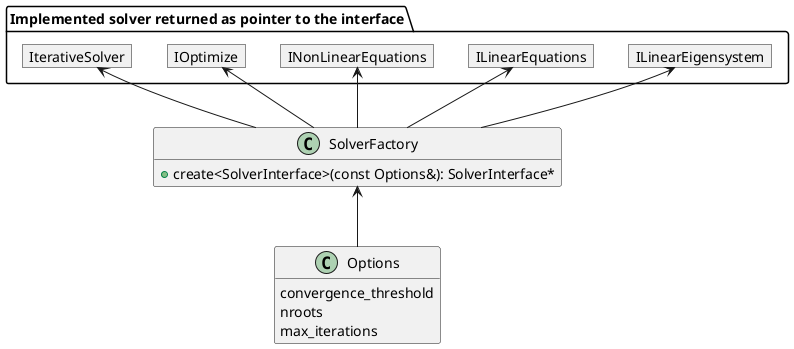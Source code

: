 @startuml
class Options{
convergence_threshold
nroots
max_iterations
}

class SolverFactory{
+create<SolverInterface>(const Options&): SolverInterface*
}

hide empty methods
hide empty fields

SolverFactory <-- Options
package "Implemented solver returned as pointer to the interface"{
object ILinearEigensystem
object ILinearEquations
object INonLinearEquations
object IOptimize
object IterativeSolver
}

IterativeSolver <-- SolverFactory
ILinearEigensystem <-- SolverFactory
ILinearEquations <-- SolverFactory
INonLinearEquations <-- SolverFactory
IOptimize <-- SolverFactory
@enduml